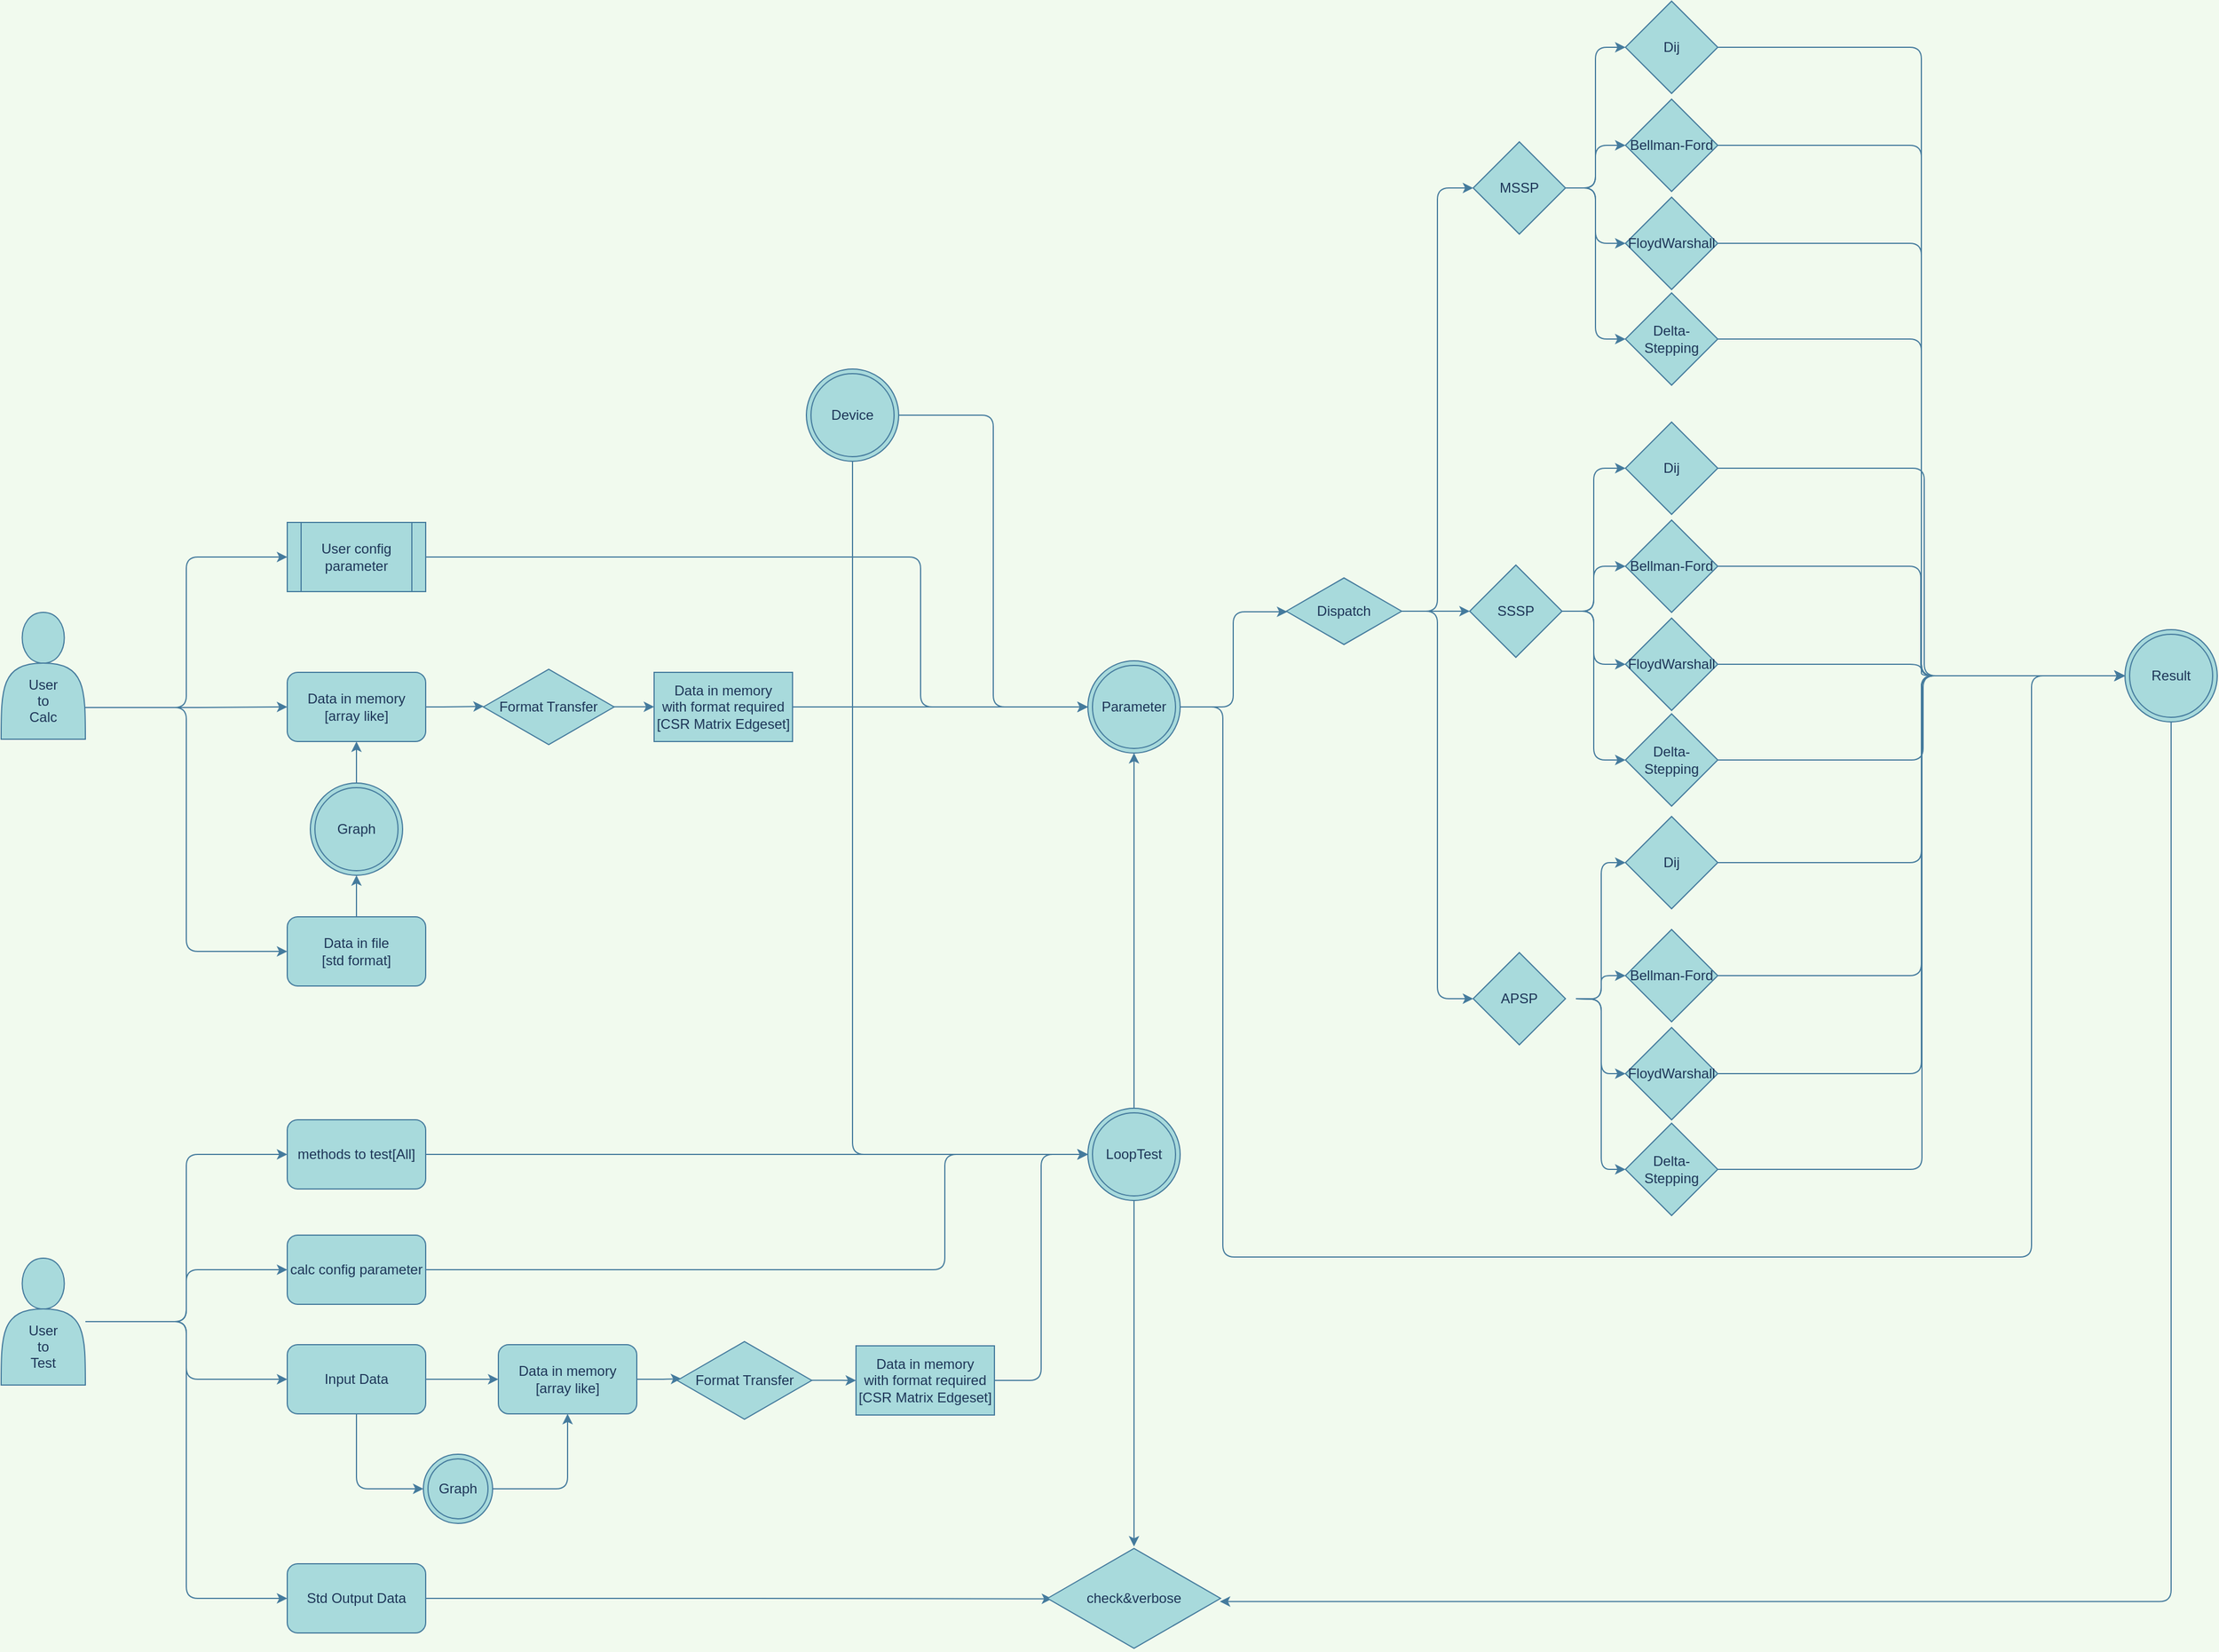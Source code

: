 <mxfile version="13.6.5">
    <diagram id="T-5YD7dSWKRFHy8fTpzc" name="第 1 页">
        <mxGraphModel dx="2751" dy="776" grid="0" gridSize="10" guides="1" tooltips="1" connect="1" arrows="1" fold="1" page="0" pageScale="1" pageWidth="827" pageHeight="1169" background="#F1FAEE" math="0" shadow="0">
            <root>
                <mxCell id="0"/>
                <mxCell id="1" parent="0"/>
                <mxCell id="8" style="edgeStyle=orthogonalEdgeStyle;curved=0;rounded=1;sketch=0;orthogonalLoop=1;jettySize=auto;html=1;entryX=0;entryY=0.5;entryDx=0;entryDy=0;strokeColor=#457B9D;fillColor=#A8DADC;fontColor=#1D3557;exitX=1;exitY=0.75;exitDx=0;exitDy=0;" parent="1" source="15" target="3" edge="1">
                    <mxGeometry relative="1" as="geometry">
                        <mxPoint x="-110" y="460" as="sourcePoint"/>
                    </mxGeometry>
                </mxCell>
                <mxCell id="9" style="edgeStyle=orthogonalEdgeStyle;curved=0;rounded=1;sketch=0;orthogonalLoop=1;jettySize=auto;html=1;entryX=0;entryY=0.5;entryDx=0;entryDy=0;strokeColor=#457B9D;fillColor=#A8DADC;fontColor=#1D3557;exitX=1;exitY=0.75;exitDx=0;exitDy=0;" parent="1" source="15" target="4" edge="1">
                    <mxGeometry relative="1" as="geometry">
                        <mxPoint x="-110" y="460" as="sourcePoint"/>
                    </mxGeometry>
                </mxCell>
                <mxCell id="11" style="edgeStyle=orthogonalEdgeStyle;curved=0;rounded=1;sketch=0;orthogonalLoop=1;jettySize=auto;html=1;strokeColor=#457B9D;fillColor=#A8DADC;fontColor=#1D3557;entryX=0;entryY=0.5;entryDx=0;entryDy=0;exitX=1;exitY=0.75;exitDx=0;exitDy=0;" parent="1" source="15" target="12" edge="1">
                    <mxGeometry relative="1" as="geometry">
                        <mxPoint x="-40" y="360" as="targetPoint"/>
                    </mxGeometry>
                </mxCell>
                <mxCell id="13" style="edgeStyle=orthogonalEdgeStyle;curved=0;rounded=1;sketch=0;orthogonalLoop=1;jettySize=auto;html=1;strokeColor=#457B9D;fillColor=#A8DADC;fontColor=#1D3557;entryX=0.003;entryY=0.492;entryDx=0;entryDy=0;entryPerimeter=0;" parent="1" source="3" target="24" edge="1">
                    <mxGeometry relative="1" as="geometry">
                        <mxPoint x="-20.453" y="472.108" as="targetPoint"/>
                    </mxGeometry>
                </mxCell>
                <mxCell id="3" value="Data in memory&lt;br&gt;[array like]" style="rounded=1;whiteSpace=wrap;html=1;sketch=0;strokeColor=#457B9D;fillColor=#A8DADC;fontColor=#1D3557;" parent="1" vertex="1">
                    <mxGeometry x="-178" y="440" width="120" height="60" as="geometry"/>
                </mxCell>
                <mxCell id="10" style="edgeStyle=orthogonalEdgeStyle;curved=0;rounded=1;sketch=0;orthogonalLoop=1;jettySize=auto;html=1;entryX=0.5;entryY=1;entryDx=0;entryDy=0;strokeColor=#457B9D;fillColor=#A8DADC;fontColor=#1D3557;" parent="1" source="4" target="16" edge="1">
                    <mxGeometry relative="1" as="geometry"/>
                </mxCell>
                <mxCell id="4" value="Data in file&lt;br&gt;[std format]" style="rounded=1;whiteSpace=wrap;html=1;sketch=0;strokeColor=#457B9D;fillColor=#A8DADC;fontColor=#1D3557;" parent="1" vertex="1">
                    <mxGeometry x="-178" y="652" width="120" height="60" as="geometry"/>
                </mxCell>
                <mxCell id="21" style="edgeStyle=orthogonalEdgeStyle;curved=0;rounded=1;sketch=0;orthogonalLoop=1;jettySize=auto;html=1;strokeColor=#457B9D;fillColor=#A8DADC;fontColor=#1D3557;entryX=0;entryY=0.5;entryDx=0;entryDy=0;" parent="1" source="12" target="20" edge="1">
                    <mxGeometry relative="1" as="geometry">
                        <Array as="points">
                            <mxPoint x="371" y="340"/>
                            <mxPoint x="371" y="470"/>
                        </Array>
                    </mxGeometry>
                </mxCell>
                <mxCell id="12" value="User config parameter" style="shape=process;whiteSpace=wrap;html=1;backgroundOutline=1;rounded=0;sketch=0;strokeColor=#457B9D;fillColor=#A8DADC;fontColor=#1D3557;" parent="1" vertex="1">
                    <mxGeometry x="-178" y="310" width="120" height="60" as="geometry"/>
                </mxCell>
                <mxCell id="22" style="edgeStyle=orthogonalEdgeStyle;curved=0;rounded=1;sketch=0;orthogonalLoop=1;jettySize=auto;html=1;entryX=0;entryY=0.5;entryDx=0;entryDy=0;strokeColor=#457B9D;fillColor=#A8DADC;fontColor=#1D3557;" parent="1" source="14" target="20" edge="1">
                    <mxGeometry relative="1" as="geometry"/>
                </mxCell>
                <mxCell id="14" value="Data in memory&lt;br&gt;with format required&lt;br&gt;[CSR Matrix Edgeset]" style="rounded=0;whiteSpace=wrap;html=1;sketch=0;strokeColor=#457B9D;fillColor=#A8DADC;fontColor=#1D3557;" parent="1" vertex="1">
                    <mxGeometry x="140" y="440" width="120" height="60" as="geometry"/>
                </mxCell>
                <mxCell id="15" value="&lt;br&gt;&lt;br&gt;&lt;br&gt;User&lt;br&gt;to&lt;br&gt;Calc" style="shape=actor;whiteSpace=wrap;html=1;rounded=0;sketch=0;strokeColor=#457B9D;fillColor=#A8DADC;fontColor=#1D3557;" parent="1" vertex="1">
                    <mxGeometry x="-426" y="388" width="73" height="110" as="geometry"/>
                </mxCell>
                <mxCell id="17" style="edgeStyle=orthogonalEdgeStyle;curved=0;rounded=1;sketch=0;orthogonalLoop=1;jettySize=auto;html=1;entryX=0.5;entryY=1;entryDx=0;entryDy=0;strokeColor=#457B9D;fillColor=#A8DADC;fontColor=#1D3557;" parent="1" source="16" target="3" edge="1">
                    <mxGeometry relative="1" as="geometry"/>
                </mxCell>
                <mxCell id="16" value="Graph" style="ellipse;shape=doubleEllipse;whiteSpace=wrap;html=1;aspect=fixed;rounded=0;sketch=0;strokeColor=#457B9D;fillColor=#A8DADC;fontColor=#1D3557;" parent="1" vertex="1">
                    <mxGeometry x="-158" y="536" width="80" height="80" as="geometry"/>
                </mxCell>
                <mxCell id="19" style="edgeStyle=orthogonalEdgeStyle;curved=0;rounded=1;sketch=0;orthogonalLoop=1;jettySize=auto;html=1;entryX=0;entryY=0.5;entryDx=0;entryDy=0;strokeColor=#457B9D;fillColor=#A8DADC;fontColor=#1D3557;exitX=0.956;exitY=0.498;exitDx=0;exitDy=0;exitPerimeter=0;" parent="1" source="24" target="14" edge="1">
                    <mxGeometry relative="1" as="geometry">
                        <mxPoint x="280.0" y="460" as="sourcePoint"/>
                    </mxGeometry>
                </mxCell>
                <mxCell id="26" style="edgeStyle=orthogonalEdgeStyle;curved=0;rounded=1;sketch=0;orthogonalLoop=1;jettySize=auto;html=1;entryX=0.009;entryY=0.509;entryDx=0;entryDy=0;entryPerimeter=0;strokeColor=#457B9D;fillColor=#A8DADC;fontColor=#1D3557;exitX=1;exitY=0.5;exitDx=0;exitDy=0;" parent="1" source="20" target="25" edge="1">
                    <mxGeometry relative="1" as="geometry">
                        <mxPoint x="561" y="369" as="sourcePoint"/>
                        <Array as="points"/>
                    </mxGeometry>
                </mxCell>
                <mxCell id="71" style="edgeStyle=orthogonalEdgeStyle;curved=0;rounded=1;sketch=0;orthogonalLoop=1;jettySize=auto;html=1;strokeColor=#457B9D;fillColor=#A8DADC;fontColor=#1D3557;exitX=1;exitY=0.5;exitDx=0;exitDy=0;entryX=0;entryY=0.5;entryDx=0;entryDy=0;" parent="1" source="20" target="62" edge="1">
                    <mxGeometry relative="1" as="geometry">
                        <mxPoint x="1346" y="485" as="targetPoint"/>
                        <Array as="points">
                            <mxPoint x="633" y="470"/>
                            <mxPoint x="633" y="947"/>
                            <mxPoint x="1334" y="947"/>
                            <mxPoint x="1334" y="443"/>
                        </Array>
                    </mxGeometry>
                </mxCell>
                <mxCell id="20" value="Parameter" style="ellipse;shape=doubleEllipse;whiteSpace=wrap;html=1;aspect=fixed;rounded=0;sketch=0;strokeColor=#457B9D;fillColor=#A8DADC;fontColor=#1D3557;" parent="1" vertex="1">
                    <mxGeometry x="516" y="430" width="80" height="80" as="geometry"/>
                </mxCell>
                <mxCell id="24" value="Format Transfer" style="html=1;whiteSpace=wrap;aspect=fixed;shape=isoRectangle;rounded=0;sketch=0;strokeColor=#457B9D;fillColor=#A8DADC;fontColor=#1D3557;" parent="1" vertex="1">
                    <mxGeometry x="-8" y="436" width="113.33" height="68" as="geometry"/>
                </mxCell>
                <mxCell id="30" style="edgeStyle=orthogonalEdgeStyle;curved=0;rounded=1;sketch=0;orthogonalLoop=1;jettySize=auto;html=1;entryX=0;entryY=0.5;entryDx=0;entryDy=0;strokeColor=#457B9D;fillColor=#A8DADC;fontColor=#1D3557;" parent="1" source="25" target="27" edge="1">
                    <mxGeometry relative="1" as="geometry"/>
                </mxCell>
                <mxCell id="50" style="edgeStyle=orthogonalEdgeStyle;curved=0;rounded=1;sketch=0;orthogonalLoop=1;jettySize=auto;html=1;entryX=0;entryY=0.5;entryDx=0;entryDy=0;strokeColor=#457B9D;fillColor=#A8DADC;fontColor=#1D3557;" parent="1" source="25" target="45" edge="1">
                    <mxGeometry relative="1" as="geometry"/>
                </mxCell>
                <mxCell id="60" style="edgeStyle=orthogonalEdgeStyle;curved=0;rounded=1;sketch=0;orthogonalLoop=1;jettySize=auto;html=1;entryX=0;entryY=0.5;entryDx=0;entryDy=0;strokeColor=#457B9D;fillColor=#A8DADC;fontColor=#1D3557;" parent="1" source="25" target="55" edge="1">
                    <mxGeometry relative="1" as="geometry"/>
                </mxCell>
                <mxCell id="25" value="Dispatch" style="html=1;whiteSpace=wrap;aspect=fixed;shape=isoRectangle;rounded=0;sketch=0;strokeColor=#457B9D;fillColor=#A8DADC;fontColor=#1D3557;" parent="1" vertex="1">
                    <mxGeometry x="688" y="357" width="100" height="60" as="geometry"/>
                </mxCell>
                <mxCell id="37" style="edgeStyle=orthogonalEdgeStyle;curved=0;rounded=1;sketch=0;orthogonalLoop=1;jettySize=auto;html=1;entryX=0;entryY=0.5;entryDx=0;entryDy=0;strokeColor=#457B9D;fillColor=#A8DADC;fontColor=#1D3557;" parent="1" source="27" target="34" edge="1">
                    <mxGeometry relative="1" as="geometry"/>
                </mxCell>
                <mxCell id="38" style="edgeStyle=orthogonalEdgeStyle;curved=0;rounded=1;sketch=0;orthogonalLoop=1;jettySize=auto;html=1;entryX=0;entryY=0.5;entryDx=0;entryDy=0;strokeColor=#457B9D;fillColor=#A8DADC;fontColor=#1D3557;" parent="1" source="27" target="33" edge="1">
                    <mxGeometry relative="1" as="geometry"/>
                </mxCell>
                <mxCell id="39" style="edgeStyle=orthogonalEdgeStyle;curved=0;rounded=1;sketch=0;orthogonalLoop=1;jettySize=auto;html=1;entryX=0;entryY=0.5;entryDx=0;entryDy=0;strokeColor=#457B9D;fillColor=#A8DADC;fontColor=#1D3557;" parent="1" source="27" target="35" edge="1">
                    <mxGeometry relative="1" as="geometry"/>
                </mxCell>
                <mxCell id="40" style="edgeStyle=orthogonalEdgeStyle;curved=0;rounded=1;sketch=0;orthogonalLoop=1;jettySize=auto;html=1;entryX=0;entryY=0.5;entryDx=0;entryDy=0;strokeColor=#457B9D;fillColor=#A8DADC;fontColor=#1D3557;" parent="1" source="27" target="36" edge="1">
                    <mxGeometry relative="1" as="geometry"/>
                </mxCell>
                <mxCell id="27" value="MSSP" style="rhombus;whiteSpace=wrap;html=1;rounded=0;sketch=0;strokeColor=#457B9D;fillColor=#A8DADC;fontColor=#1D3557;" parent="1" vertex="1">
                    <mxGeometry x="850" y="-20" width="80" height="80" as="geometry"/>
                </mxCell>
                <mxCell id="112" style="edgeStyle=orthogonalEdgeStyle;curved=0;rounded=1;sketch=0;orthogonalLoop=1;jettySize=auto;html=1;entryX=0;entryY=0.5;entryDx=0;entryDy=0;strokeColor=#457B9D;fillColor=#A8DADC;fontColor=#1D3557;" parent="1" source="33" target="62" edge="1">
                    <mxGeometry relative="1" as="geometry"/>
                </mxCell>
                <mxCell id="33" value="Bellman-Ford" style="rhombus;whiteSpace=wrap;html=1;rounded=0;sketch=0;strokeColor=#457B9D;fillColor=#A8DADC;fontColor=#1D3557;" parent="1" vertex="1">
                    <mxGeometry x="982" y="-57" width="80" height="80" as="geometry"/>
                </mxCell>
                <mxCell id="61" style="edgeStyle=orthogonalEdgeStyle;curved=0;rounded=1;sketch=0;orthogonalLoop=1;jettySize=auto;html=1;strokeColor=#457B9D;fillColor=#A8DADC;fontColor=#1D3557;entryX=0;entryY=0.5;entryDx=0;entryDy=0;" parent="1" source="34" target="62" edge="1">
                    <mxGeometry relative="1" as="geometry">
                        <mxPoint x="1552.8" y="445.6" as="targetPoint"/>
                    </mxGeometry>
                </mxCell>
                <mxCell id="34" value="Dij" style="rhombus;whiteSpace=wrap;html=1;rounded=0;sketch=0;strokeColor=#457B9D;fillColor=#A8DADC;fontColor=#1D3557;" parent="1" vertex="1">
                    <mxGeometry x="982" y="-142" width="80" height="80" as="geometry"/>
                </mxCell>
                <mxCell id="111" style="edgeStyle=orthogonalEdgeStyle;curved=0;rounded=1;sketch=0;orthogonalLoop=1;jettySize=auto;html=1;entryX=0;entryY=0.5;entryDx=0;entryDy=0;strokeColor=#457B9D;fillColor=#A8DADC;fontColor=#1D3557;" parent="1" source="35" target="62" edge="1">
                    <mxGeometry relative="1" as="geometry"/>
                </mxCell>
                <mxCell id="35" value="FloydWarshall" style="rhombus;whiteSpace=wrap;html=1;rounded=0;sketch=0;strokeColor=#457B9D;fillColor=#A8DADC;fontColor=#1D3557;" parent="1" vertex="1">
                    <mxGeometry x="982" y="28" width="80" height="80" as="geometry"/>
                </mxCell>
                <mxCell id="110" style="edgeStyle=orthogonalEdgeStyle;curved=0;rounded=1;sketch=0;orthogonalLoop=1;jettySize=auto;html=1;entryX=0;entryY=0.5;entryDx=0;entryDy=0;strokeColor=#457B9D;fillColor=#A8DADC;fontColor=#1D3557;" parent="1" source="36" target="62" edge="1">
                    <mxGeometry relative="1" as="geometry"/>
                </mxCell>
                <mxCell id="36" value="Delta-Stepping" style="rhombus;whiteSpace=wrap;html=1;rounded=0;sketch=0;strokeColor=#457B9D;fillColor=#A8DADC;fontColor=#1D3557;" parent="1" vertex="1">
                    <mxGeometry x="982" y="111" width="80" height="80" as="geometry"/>
                </mxCell>
                <mxCell id="41" style="edgeStyle=orthogonalEdgeStyle;curved=0;rounded=1;sketch=0;orthogonalLoop=1;jettySize=auto;html=1;entryX=0;entryY=0.5;entryDx=0;entryDy=0;strokeColor=#457B9D;fillColor=#A8DADC;fontColor=#1D3557;" parent="1" source="45" target="47" edge="1">
                    <mxGeometry relative="1" as="geometry"/>
                </mxCell>
                <mxCell id="42" style="edgeStyle=orthogonalEdgeStyle;curved=0;rounded=1;sketch=0;orthogonalLoop=1;jettySize=auto;html=1;entryX=0;entryY=0.5;entryDx=0;entryDy=0;strokeColor=#457B9D;fillColor=#A8DADC;fontColor=#1D3557;" parent="1" source="45" target="46" edge="1">
                    <mxGeometry relative="1" as="geometry"/>
                </mxCell>
                <mxCell id="43" style="edgeStyle=orthogonalEdgeStyle;curved=0;rounded=1;sketch=0;orthogonalLoop=1;jettySize=auto;html=1;entryX=0;entryY=0.5;entryDx=0;entryDy=0;strokeColor=#457B9D;fillColor=#A8DADC;fontColor=#1D3557;" parent="1" source="45" target="48" edge="1">
                    <mxGeometry relative="1" as="geometry"/>
                </mxCell>
                <mxCell id="44" style="edgeStyle=orthogonalEdgeStyle;curved=0;rounded=1;sketch=0;orthogonalLoop=1;jettySize=auto;html=1;entryX=0;entryY=0.5;entryDx=0;entryDy=0;strokeColor=#457B9D;fillColor=#A8DADC;fontColor=#1D3557;" parent="1" source="45" target="49" edge="1">
                    <mxGeometry relative="1" as="geometry"/>
                </mxCell>
                <mxCell id="45" value="SSSP" style="rhombus;whiteSpace=wrap;html=1;rounded=0;sketch=0;strokeColor=#457B9D;fillColor=#A8DADC;fontColor=#1D3557;" parent="1" vertex="1">
                    <mxGeometry x="847" y="347" width="80" height="80" as="geometry"/>
                </mxCell>
                <mxCell id="108" style="edgeStyle=orthogonalEdgeStyle;curved=0;rounded=1;sketch=0;orthogonalLoop=1;jettySize=auto;html=1;entryX=0;entryY=0.5;entryDx=0;entryDy=0;strokeColor=#457B9D;fillColor=#A8DADC;fontColor=#1D3557;" parent="1" source="46" target="62" edge="1">
                    <mxGeometry relative="1" as="geometry">
                        <Array as="points">
                            <mxPoint x="1238" y="348"/>
                            <mxPoint x="1238" y="443"/>
                        </Array>
                    </mxGeometry>
                </mxCell>
                <mxCell id="46" value="Bellman-Ford" style="rhombus;whiteSpace=wrap;html=1;rounded=0;sketch=0;strokeColor=#457B9D;fillColor=#A8DADC;fontColor=#1D3557;" parent="1" vertex="1">
                    <mxGeometry x="982" y="308" width="80" height="80" as="geometry"/>
                </mxCell>
                <mxCell id="109" style="edgeStyle=orthogonalEdgeStyle;curved=0;rounded=1;sketch=0;orthogonalLoop=1;jettySize=auto;html=1;entryX=0;entryY=0.5;entryDx=0;entryDy=0;strokeColor=#457B9D;fillColor=#A8DADC;fontColor=#1D3557;" parent="1" source="47" target="62" edge="1">
                    <mxGeometry relative="1" as="geometry">
                        <Array as="points">
                            <mxPoint x="1241" y="263"/>
                            <mxPoint x="1241" y="443"/>
                        </Array>
                    </mxGeometry>
                </mxCell>
                <mxCell id="47" value="Dij" style="rhombus;whiteSpace=wrap;html=1;rounded=0;sketch=0;strokeColor=#457B9D;fillColor=#A8DADC;fontColor=#1D3557;" parent="1" vertex="1">
                    <mxGeometry x="982" y="223" width="80" height="80" as="geometry"/>
                </mxCell>
                <mxCell id="65" style="edgeStyle=orthogonalEdgeStyle;curved=0;rounded=1;sketch=0;orthogonalLoop=1;jettySize=auto;html=1;strokeColor=#457B9D;fillColor=#A8DADC;fontColor=#1D3557;entryX=0;entryY=0.5;entryDx=0;entryDy=0;" parent="1" source="48" target="62" edge="1">
                    <mxGeometry relative="1" as="geometry">
                        <mxPoint x="1369" y="209" as="targetPoint"/>
                    </mxGeometry>
                </mxCell>
                <mxCell id="48" value="FloydWarshall" style="rhombus;whiteSpace=wrap;html=1;rounded=0;sketch=0;strokeColor=#457B9D;fillColor=#A8DADC;fontColor=#1D3557;" parent="1" vertex="1">
                    <mxGeometry x="982" y="393" width="80" height="80" as="geometry"/>
                </mxCell>
                <mxCell id="107" style="edgeStyle=orthogonalEdgeStyle;curved=0;rounded=1;sketch=0;orthogonalLoop=1;jettySize=auto;html=1;entryX=0;entryY=0.5;entryDx=0;entryDy=0;strokeColor=#457B9D;fillColor=#A8DADC;fontColor=#1D3557;" parent="1" source="49" target="62" edge="1">
                    <mxGeometry relative="1" as="geometry">
                        <Array as="points">
                            <mxPoint x="1240" y="516"/>
                            <mxPoint x="1240" y="443"/>
                        </Array>
                    </mxGeometry>
                </mxCell>
                <mxCell id="49" value="Delta-Stepping" style="rhombus;whiteSpace=wrap;html=1;rounded=0;sketch=0;strokeColor=#457B9D;fillColor=#A8DADC;fontColor=#1D3557;" parent="1" vertex="1">
                    <mxGeometry x="982" y="476" width="80" height="80" as="geometry"/>
                </mxCell>
                <mxCell id="51" style="edgeStyle=orthogonalEdgeStyle;curved=0;rounded=1;sketch=0;orthogonalLoop=1;jettySize=auto;html=1;entryX=0;entryY=0.5;entryDx=0;entryDy=0;strokeColor=#457B9D;fillColor=#A8DADC;fontColor=#1D3557;" parent="1" target="57" edge="1">
                    <mxGeometry relative="1" as="geometry">
                        <mxPoint x="939" y="723" as="sourcePoint"/>
                        <mxPoint x="982" y="618" as="targetPoint"/>
                    </mxGeometry>
                </mxCell>
                <mxCell id="52" style="edgeStyle=orthogonalEdgeStyle;curved=0;rounded=1;sketch=0;orthogonalLoop=1;jettySize=auto;html=1;entryX=0;entryY=0.5;entryDx=0;entryDy=0;strokeColor=#457B9D;fillColor=#A8DADC;fontColor=#1D3557;" parent="1" target="56" edge="1">
                    <mxGeometry relative="1" as="geometry">
                        <mxPoint x="939" y="723" as="sourcePoint"/>
                    </mxGeometry>
                </mxCell>
                <mxCell id="53" style="edgeStyle=orthogonalEdgeStyle;curved=0;rounded=1;sketch=0;orthogonalLoop=1;jettySize=auto;html=1;entryX=0;entryY=0.5;entryDx=0;entryDy=0;strokeColor=#457B9D;fillColor=#A8DADC;fontColor=#1D3557;" parent="1" target="58" edge="1">
                    <mxGeometry relative="1" as="geometry">
                        <mxPoint x="939" y="723" as="sourcePoint"/>
                    </mxGeometry>
                </mxCell>
                <mxCell id="54" style="edgeStyle=orthogonalEdgeStyle;curved=0;rounded=1;sketch=0;orthogonalLoop=1;jettySize=auto;html=1;entryX=0;entryY=0.5;entryDx=0;entryDy=0;strokeColor=#457B9D;fillColor=#A8DADC;fontColor=#1D3557;" parent="1" target="59" edge="1">
                    <mxGeometry relative="1" as="geometry">
                        <mxPoint x="939" y="723" as="sourcePoint"/>
                    </mxGeometry>
                </mxCell>
                <mxCell id="55" value="APSP" style="rhombus;whiteSpace=wrap;html=1;rounded=0;sketch=0;strokeColor=#457B9D;fillColor=#A8DADC;fontColor=#1D3557;" parent="1" vertex="1">
                    <mxGeometry x="850" y="683" width="80" height="80" as="geometry"/>
                </mxCell>
                <mxCell id="105" style="edgeStyle=orthogonalEdgeStyle;curved=0;rounded=1;sketch=0;orthogonalLoop=1;jettySize=auto;html=1;entryX=0;entryY=0.5;entryDx=0;entryDy=0;strokeColor=#457B9D;fillColor=#A8DADC;fontColor=#1D3557;" parent="1" source="56" target="62" edge="1">
                    <mxGeometry relative="1" as="geometry"/>
                </mxCell>
                <mxCell id="56" value="Bellman-Ford" style="rhombus;whiteSpace=wrap;html=1;rounded=0;sketch=0;strokeColor=#457B9D;fillColor=#A8DADC;fontColor=#1D3557;" parent="1" vertex="1">
                    <mxGeometry x="982" y="663" width="80" height="80" as="geometry"/>
                </mxCell>
                <mxCell id="66" style="edgeStyle=orthogonalEdgeStyle;curved=0;rounded=1;sketch=0;orthogonalLoop=1;jettySize=auto;html=1;entryX=0;entryY=0.5;entryDx=0;entryDy=0;strokeColor=#457B9D;fillColor=#A8DADC;fontColor=#1D3557;" parent="1" source="57" target="62" edge="1">
                    <mxGeometry relative="1" as="geometry"/>
                </mxCell>
                <mxCell id="57" value="Dij" style="rhombus;whiteSpace=wrap;html=1;rounded=0;sketch=0;strokeColor=#457B9D;fillColor=#A8DADC;fontColor=#1D3557;" parent="1" vertex="1">
                    <mxGeometry x="982" y="565" width="80" height="80" as="geometry"/>
                </mxCell>
                <mxCell id="106" style="edgeStyle=orthogonalEdgeStyle;curved=0;rounded=1;sketch=0;orthogonalLoop=1;jettySize=auto;html=1;entryX=0;entryY=0.5;entryDx=0;entryDy=0;strokeColor=#457B9D;fillColor=#A8DADC;fontColor=#1D3557;" parent="1" source="58" target="62" edge="1">
                    <mxGeometry relative="1" as="geometry"/>
                </mxCell>
                <mxCell id="58" value="FloydWarshall" style="rhombus;whiteSpace=wrap;html=1;rounded=0;sketch=0;strokeColor=#457B9D;fillColor=#A8DADC;fontColor=#1D3557;" parent="1" vertex="1">
                    <mxGeometry x="982" y="748" width="80" height="80" as="geometry"/>
                </mxCell>
                <mxCell id="67" style="edgeStyle=orthogonalEdgeStyle;curved=0;rounded=1;sketch=0;orthogonalLoop=1;jettySize=auto;html=1;entryX=0;entryY=0.5;entryDx=0;entryDy=0;strokeColor=#457B9D;fillColor=#A8DADC;fontColor=#1D3557;" parent="1" source="59" target="62" edge="1">
                    <mxGeometry relative="1" as="geometry">
                        <Array as="points">
                            <mxPoint x="1239" y="871"/>
                            <mxPoint x="1239" y="443"/>
                        </Array>
                    </mxGeometry>
                </mxCell>
                <mxCell id="59" value="Delta-Stepping" style="rhombus;whiteSpace=wrap;html=1;rounded=0;sketch=0;strokeColor=#457B9D;fillColor=#A8DADC;fontColor=#1D3557;" parent="1" vertex="1">
                    <mxGeometry x="982" y="831" width="80" height="80" as="geometry"/>
                </mxCell>
                <mxCell id="115" style="edgeStyle=orthogonalEdgeStyle;curved=0;rounded=1;sketch=0;orthogonalLoop=1;jettySize=auto;html=1;entryX=0.996;entryY=0.53;entryDx=0;entryDy=0;entryPerimeter=0;strokeColor=#457B9D;fillColor=#A8DADC;fontColor=#1D3557;" parent="1" source="62" target="102" edge="1">
                    <mxGeometry relative="1" as="geometry">
                        <Array as="points">
                            <mxPoint x="1455" y="1246"/>
                        </Array>
                    </mxGeometry>
                </mxCell>
                <mxCell id="62" value="Result" style="ellipse;shape=doubleEllipse;whiteSpace=wrap;html=1;aspect=fixed;rounded=0;sketch=0;strokeColor=#457B9D;fillColor=#A8DADC;fontColor=#1D3557;" parent="1" vertex="1">
                    <mxGeometry x="1415" y="403" width="80" height="80" as="geometry"/>
                </mxCell>
                <mxCell id="70" style="edgeStyle=orthogonalEdgeStyle;curved=0;rounded=1;sketch=0;orthogonalLoop=1;jettySize=auto;html=1;strokeColor=#457B9D;fillColor=#A8DADC;fontColor=#1D3557;entryX=0;entryY=0.5;entryDx=0;entryDy=0;" parent="1" source="69" target="20" edge="1">
                    <mxGeometry relative="1" as="geometry">
                        <mxPoint x="521.353" y="396.353" as="targetPoint"/>
                    </mxGeometry>
                </mxCell>
                <mxCell id="104" style="edgeStyle=orthogonalEdgeStyle;curved=0;rounded=1;sketch=0;orthogonalLoop=1;jettySize=auto;html=1;entryX=0;entryY=0.5;entryDx=0;entryDy=0;strokeColor=#457B9D;fillColor=#A8DADC;fontColor=#1D3557;exitX=0.5;exitY=1;exitDx=0;exitDy=0;" parent="1" source="69" target="94" edge="1">
                    <mxGeometry relative="1" as="geometry">
                        <mxPoint x="357" y="316" as="sourcePoint"/>
                        <Array as="points">
                            <mxPoint x="312" y="858"/>
                        </Array>
                    </mxGeometry>
                </mxCell>
                <mxCell id="69" value="Device" style="ellipse;shape=doubleEllipse;whiteSpace=wrap;html=1;aspect=fixed;rounded=0;sketch=0;strokeColor=#457B9D;fillColor=#A8DADC;fontColor=#1D3557;" parent="1" vertex="1">
                    <mxGeometry x="272" y="177" width="80" height="80" as="geometry"/>
                </mxCell>
                <mxCell id="80" style="edgeStyle=orthogonalEdgeStyle;curved=0;rounded=1;sketch=0;orthogonalLoop=1;jettySize=auto;html=1;entryX=0;entryY=0.5;entryDx=0;entryDy=0;strokeColor=#457B9D;fillColor=#A8DADC;fontColor=#1D3557;" parent="1" source="74" target="75" edge="1">
                    <mxGeometry relative="1" as="geometry"/>
                </mxCell>
                <mxCell id="81" style="edgeStyle=orthogonalEdgeStyle;curved=0;rounded=1;sketch=0;orthogonalLoop=1;jettySize=auto;html=1;entryX=0;entryY=0.5;entryDx=0;entryDy=0;strokeColor=#457B9D;fillColor=#A8DADC;fontColor=#1D3557;" parent="1" source="74" target="76" edge="1">
                    <mxGeometry relative="1" as="geometry"/>
                </mxCell>
                <mxCell id="82" style="edgeStyle=orthogonalEdgeStyle;curved=0;rounded=1;sketch=0;orthogonalLoop=1;jettySize=auto;html=1;entryX=0;entryY=0.5;entryDx=0;entryDy=0;strokeColor=#457B9D;fillColor=#A8DADC;fontColor=#1D3557;" parent="1" source="74" target="77" edge="1">
                    <mxGeometry relative="1" as="geometry"/>
                </mxCell>
                <mxCell id="83" style="edgeStyle=orthogonalEdgeStyle;curved=0;rounded=1;sketch=0;orthogonalLoop=1;jettySize=auto;html=1;entryX=0;entryY=0.5;entryDx=0;entryDy=0;strokeColor=#457B9D;fillColor=#A8DADC;fontColor=#1D3557;" parent="1" source="74" target="79" edge="1">
                    <mxGeometry relative="1" as="geometry"/>
                </mxCell>
                <mxCell id="74" value="&lt;br&gt;&lt;br&gt;&lt;br&gt;User&lt;br&gt;to&lt;br&gt;Test" style="shape=actor;whiteSpace=wrap;html=1;rounded=0;sketch=0;strokeColor=#457B9D;fillColor=#A8DADC;fontColor=#1D3557;" parent="1" vertex="1">
                    <mxGeometry x="-426" y="948" width="73" height="110" as="geometry"/>
                </mxCell>
                <mxCell id="95" style="edgeStyle=orthogonalEdgeStyle;curved=0;rounded=1;sketch=0;orthogonalLoop=1;jettySize=auto;html=1;strokeColor=#457B9D;fillColor=#A8DADC;fontColor=#1D3557;" parent="1" source="75" target="94" edge="1">
                    <mxGeometry relative="1" as="geometry"/>
                </mxCell>
                <mxCell id="75" value="methods to test[All]" style="rounded=1;whiteSpace=wrap;html=1;sketch=0;strokeColor=#457B9D;fillColor=#A8DADC;fontColor=#1D3557;" parent="1" vertex="1">
                    <mxGeometry x="-178" y="828" width="120" height="60" as="geometry"/>
                </mxCell>
                <mxCell id="96" style="edgeStyle=orthogonalEdgeStyle;curved=0;rounded=1;sketch=0;orthogonalLoop=1;jettySize=auto;html=1;entryX=0;entryY=0.5;entryDx=0;entryDy=0;strokeColor=#457B9D;fillColor=#A8DADC;fontColor=#1D3557;" parent="1" source="76" target="94" edge="1">
                    <mxGeometry relative="1" as="geometry">
                        <Array as="points">
                            <mxPoint x="392" y="958"/>
                            <mxPoint x="392" y="858"/>
                        </Array>
                    </mxGeometry>
                </mxCell>
                <mxCell id="76" value="calc config parameter" style="rounded=1;whiteSpace=wrap;html=1;sketch=0;strokeColor=#457B9D;fillColor=#A8DADC;fontColor=#1D3557;" parent="1" vertex="1">
                    <mxGeometry x="-178" y="928" width="120" height="60" as="geometry"/>
                </mxCell>
                <mxCell id="85" style="edgeStyle=orthogonalEdgeStyle;curved=0;rounded=1;sketch=0;orthogonalLoop=1;jettySize=auto;html=1;entryX=0;entryY=0.5;entryDx=0;entryDy=0;strokeColor=#457B9D;fillColor=#A8DADC;fontColor=#1D3557;" parent="1" source="77" target="84" edge="1">
                    <mxGeometry relative="1" as="geometry"/>
                </mxCell>
                <mxCell id="89" style="edgeStyle=orthogonalEdgeStyle;curved=0;rounded=1;sketch=0;orthogonalLoop=1;jettySize=auto;html=1;entryX=0;entryY=0.5;entryDx=0;entryDy=0;strokeColor=#457B9D;fillColor=#A8DADC;fontColor=#1D3557;" parent="1" source="77" target="87" edge="1">
                    <mxGeometry relative="1" as="geometry"/>
                </mxCell>
                <mxCell id="77" value="Input Data" style="rounded=1;whiteSpace=wrap;html=1;sketch=0;strokeColor=#457B9D;fillColor=#A8DADC;fontColor=#1D3557;" parent="1" vertex="1">
                    <mxGeometry x="-178" y="1023" width="120" height="60" as="geometry"/>
                </mxCell>
                <mxCell id="114" style="edgeStyle=orthogonalEdgeStyle;curved=0;rounded=1;sketch=0;orthogonalLoop=1;jettySize=auto;html=1;entryX=0.027;entryY=0.504;entryDx=0;entryDy=0;entryPerimeter=0;strokeColor=#457B9D;fillColor=#A8DADC;fontColor=#1D3557;" parent="1" source="79" target="102" edge="1">
                    <mxGeometry relative="1" as="geometry"/>
                </mxCell>
                <mxCell id="79" value="Std Output Data" style="rounded=1;whiteSpace=wrap;html=1;sketch=0;strokeColor=#457B9D;fillColor=#A8DADC;fontColor=#1D3557;" parent="1" vertex="1">
                    <mxGeometry x="-178" y="1213" width="120" height="60" as="geometry"/>
                </mxCell>
                <mxCell id="88" style="edgeStyle=orthogonalEdgeStyle;curved=0;rounded=1;sketch=0;orthogonalLoop=1;jettySize=auto;html=1;entryX=0.5;entryY=1;entryDx=0;entryDy=0;strokeColor=#457B9D;fillColor=#A8DADC;fontColor=#1D3557;" parent="1" source="84" target="87" edge="1">
                    <mxGeometry relative="1" as="geometry"/>
                </mxCell>
                <mxCell id="84" value="Graph" style="ellipse;shape=doubleEllipse;whiteSpace=wrap;html=1;aspect=fixed;rounded=0;sketch=0;strokeColor=#457B9D;fillColor=#A8DADC;fontColor=#1D3557;" parent="1" vertex="1">
                    <mxGeometry x="-60" y="1118" width="60" height="60" as="geometry"/>
                </mxCell>
                <mxCell id="93" style="edgeStyle=orthogonalEdgeStyle;curved=0;rounded=1;sketch=0;orthogonalLoop=1;jettySize=auto;html=1;entryX=0.03;entryY=0.479;entryDx=0;entryDy=0;entryPerimeter=0;strokeColor=#457B9D;fillColor=#A8DADC;fontColor=#1D3557;" parent="1" source="87" target="92" edge="1">
                    <mxGeometry relative="1" as="geometry"/>
                </mxCell>
                <mxCell id="87" value="Data in memory&lt;br&gt;[array like]" style="rounded=1;whiteSpace=wrap;html=1;sketch=0;strokeColor=#457B9D;fillColor=#A8DADC;fontColor=#1D3557;" parent="1" vertex="1">
                    <mxGeometry x="5" y="1023" width="120" height="60" as="geometry"/>
                </mxCell>
                <mxCell id="97" style="edgeStyle=orthogonalEdgeStyle;curved=0;rounded=1;sketch=0;orthogonalLoop=1;jettySize=auto;html=1;entryX=0;entryY=0.5;entryDx=0;entryDy=0;strokeColor=#457B9D;fillColor=#A8DADC;fontColor=#1D3557;" parent="1" source="90" target="94" edge="1">
                    <mxGeometry relative="1" as="geometry"/>
                </mxCell>
                <mxCell id="90" value="Data in memory&lt;br&gt;with format required&lt;br&gt;[CSR Matrix Edgeset]" style="rounded=0;whiteSpace=wrap;html=1;sketch=0;strokeColor=#457B9D;fillColor=#A8DADC;fontColor=#1D3557;" parent="1" vertex="1">
                    <mxGeometry x="315" y="1024" width="120" height="60" as="geometry"/>
                </mxCell>
                <mxCell id="91" style="edgeStyle=orthogonalEdgeStyle;curved=0;rounded=1;sketch=0;orthogonalLoop=1;jettySize=auto;html=1;entryX=0;entryY=0.5;entryDx=0;entryDy=0;strokeColor=#457B9D;fillColor=#A8DADC;fontColor=#1D3557;exitX=0.956;exitY=0.498;exitDx=0;exitDy=0;exitPerimeter=0;" parent="1" source="92" target="90" edge="1">
                    <mxGeometry relative="1" as="geometry">
                        <mxPoint x="251.0" y="1041" as="sourcePoint"/>
                    </mxGeometry>
                </mxCell>
                <mxCell id="92" value="Format Transfer" style="html=1;whiteSpace=wrap;aspect=fixed;shape=isoRectangle;rounded=0;sketch=0;strokeColor=#457B9D;fillColor=#A8DADC;fontColor=#1D3557;" parent="1" vertex="1">
                    <mxGeometry x="160" y="1019" width="116.66" height="70" as="geometry"/>
                </mxCell>
                <mxCell id="100" style="edgeStyle=orthogonalEdgeStyle;curved=0;rounded=1;sketch=0;orthogonalLoop=1;jettySize=auto;html=1;entryX=0.5;entryY=1;entryDx=0;entryDy=0;strokeColor=#457B9D;fillColor=#A8DADC;fontColor=#1D3557;" parent="1" source="94" target="20" edge="1">
                    <mxGeometry relative="1" as="geometry"/>
                </mxCell>
                <mxCell id="113" style="edgeStyle=orthogonalEdgeStyle;curved=0;rounded=1;sketch=0;orthogonalLoop=1;jettySize=auto;html=1;strokeColor=#457B9D;fillColor=#A8DADC;fontColor=#1D3557;" parent="1" source="94" target="102" edge="1">
                    <mxGeometry relative="1" as="geometry"/>
                </mxCell>
                <mxCell id="94" value="LoopTest" style="ellipse;shape=doubleEllipse;whiteSpace=wrap;html=1;aspect=fixed;rounded=0;sketch=0;strokeColor=#457B9D;fillColor=#A8DADC;fontColor=#1D3557;" parent="1" vertex="1">
                    <mxGeometry x="516" y="818" width="80" height="80" as="geometry"/>
                </mxCell>
                <mxCell id="102" value="check&amp;amp;verbose" style="html=1;whiteSpace=wrap;aspect=fixed;shape=isoRectangle;rounded=0;sketch=0;strokeColor=#457B9D;fillColor=#A8DADC;fontColor=#1D3557;" parent="1" vertex="1">
                    <mxGeometry x="481" y="1198" width="150" height="90" as="geometry"/>
                </mxCell>
            </root>
        </mxGraphModel>
    </diagram>
</mxfile>